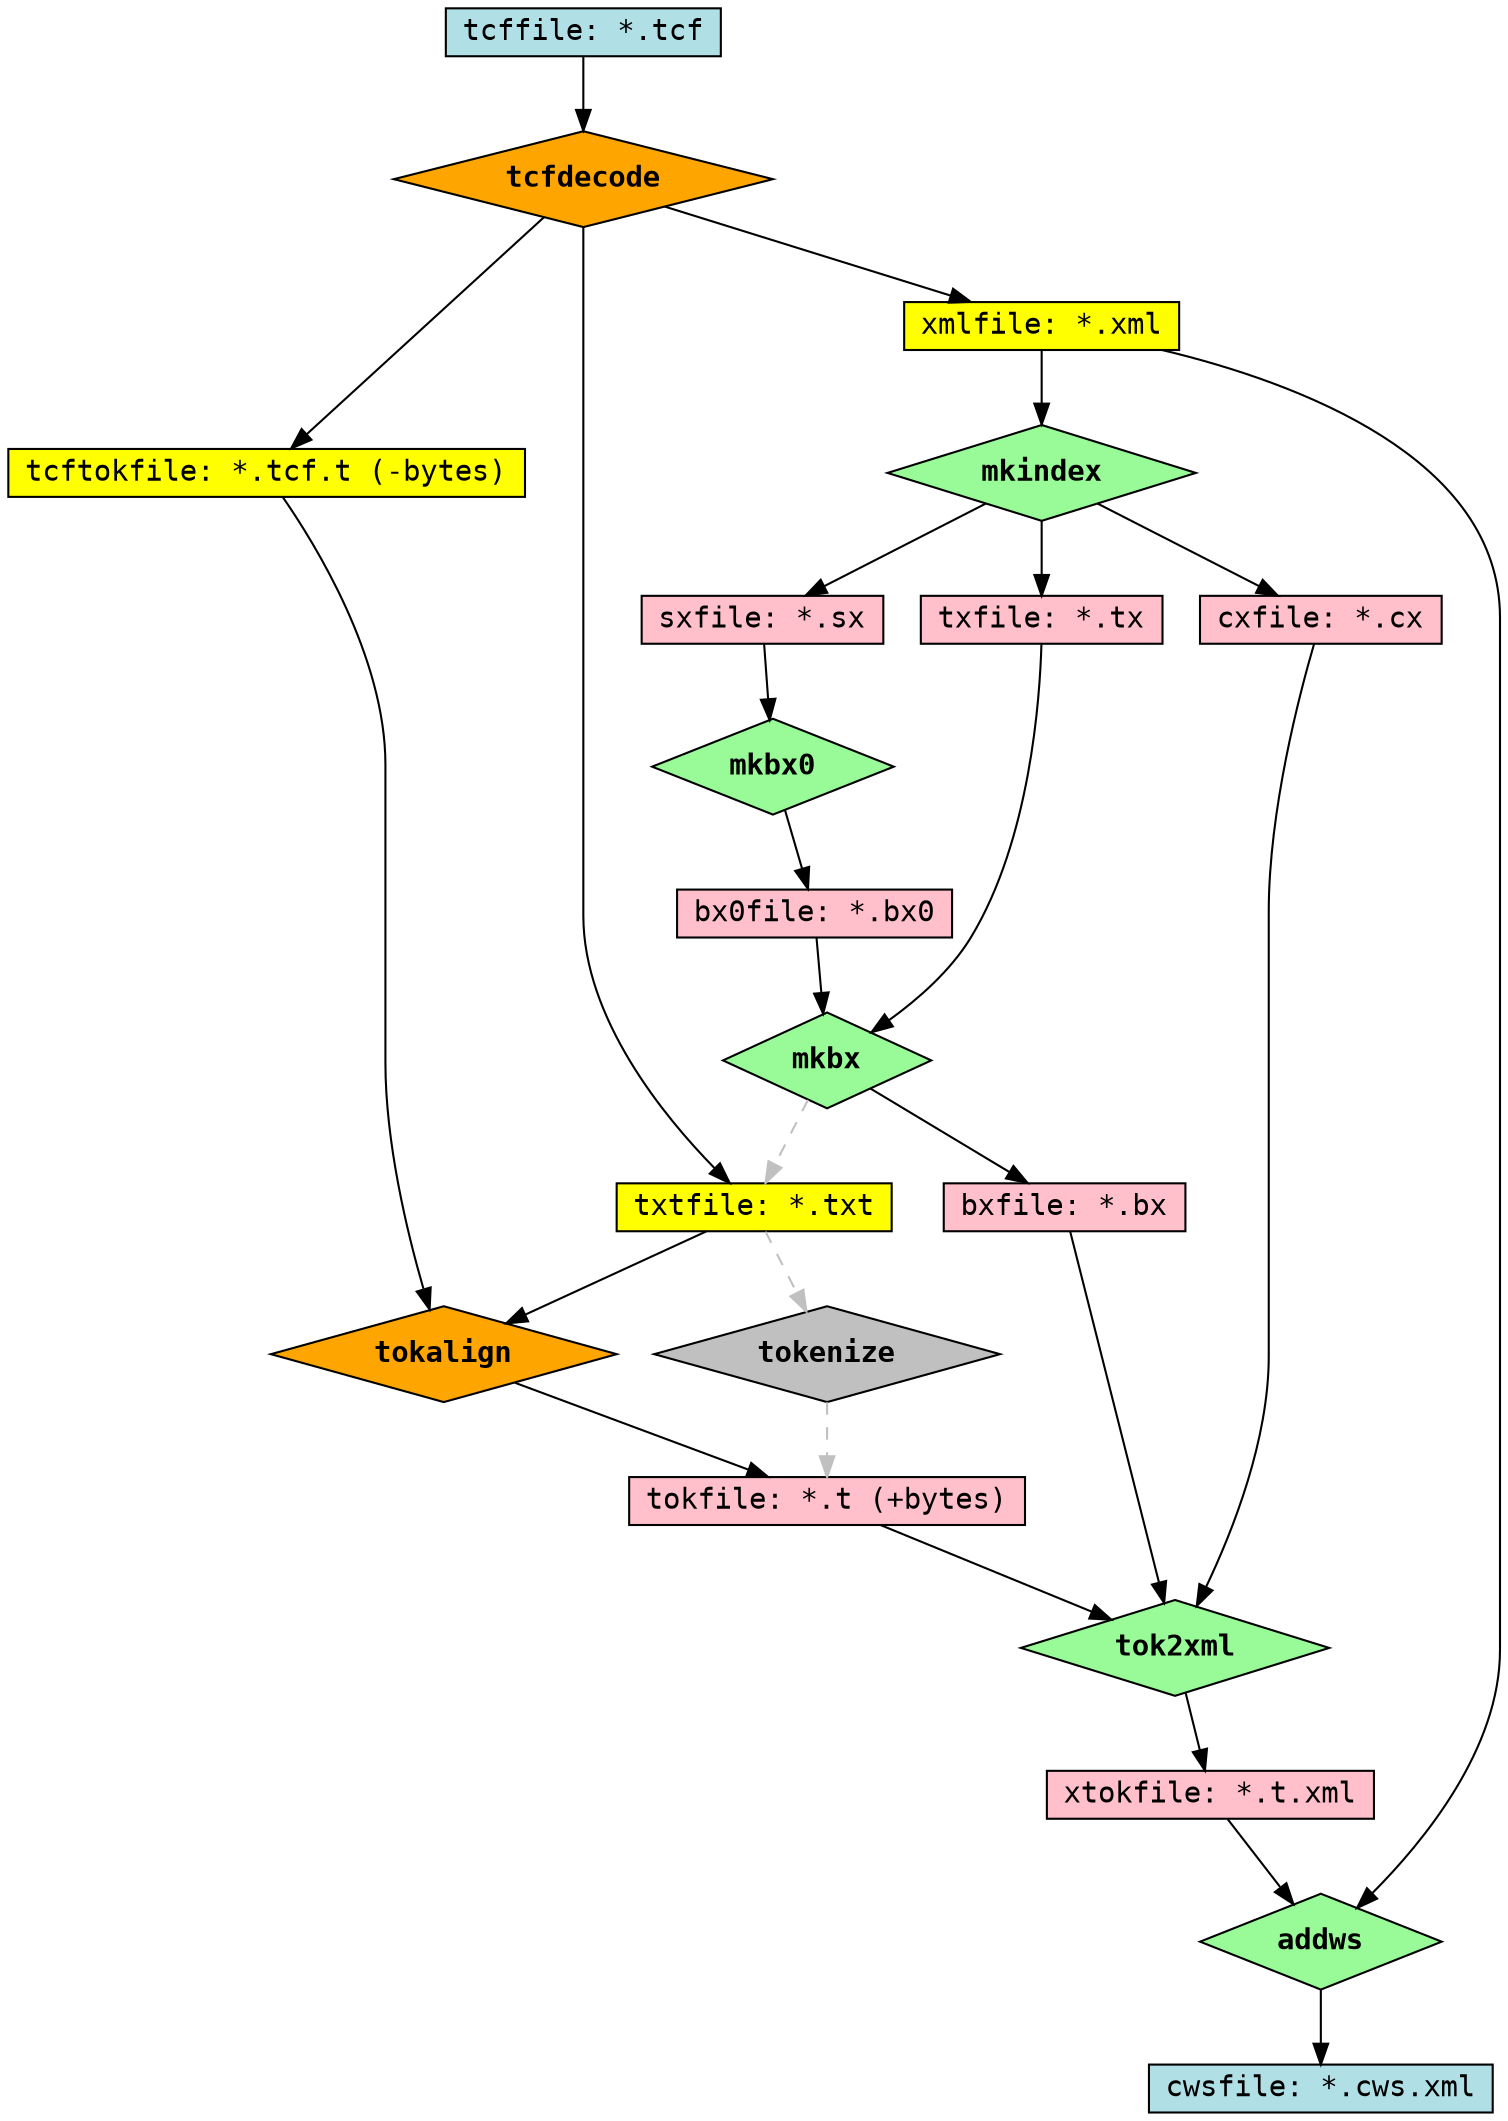 /* -*- Mode: C -*- */
digraph dataflow_perl_files {
  node [shape=rectangle,style=filled,fillcolor=pink,height=0.25,fontname="Courier"];
  edge [decorate=0,fontname="Courier"];

  //-- tcf stuff
  tcffile [label="tcffile: *.tcf",fillcolor=PowderBlue];

  tcfdecode [label="tcfdecode",shape=diamond,fillcolor=orange,fontname="Courier-Bold"];
  tcffile -> tcfdecode;

  tcftokfile [label="tcftokfile: *.tcf.t (-bytes)",fillcolor=yellow];
  tcfdecode -> txtfile;
  tcfdecode -> xmlfile;
  tcfdecode -> tcftokfile;

  tokalign [label="tokalign",shape=diamond,fillcolor=orange,fontname="Courier-Bold"];
  tcftokfile -> tokalign;
  txtfile -> tokalign;
  tokalign -> tokfile;

  //-- inherited
  xmlfile [label="xmlfile: *.xml",fillcolor=yellow]; //fillcolor=PowderBlue
  //add_c -> xmlfile;

  mkindex [label="mkindex",shape=diamond,fillcolor=PaleGreen,fontname="Courier-Bold"];
  xmlfile -> mkindex;

  sxfile [label="sxfile: *.sx"];
  txfile [label="txfile: *.tx"];
  cxfile [label="cxfile: *.cx"];
  mkindex -> cxfile;
  mkindex -> sxfile;
  mkindex -> txfile;
  {rank=same; cxfile sxfile txfile}

  mkbx0 [label="mkbx0",shape=diamond,fillcolor=PaleGreen,fontname="Courier-Bold"];
  sxfile -> mkbx0;
 
  bx0file [label="bx0file: *.bx0"];
  mkbx0 -> bx0file;

  mkbx [label="mkbx",shape=diamond,fillcolor=PaleGreen,fontname="Courier-Bold"];
  bx0file -> mkbx;
  txfile  -> mkbx;

  bxfile [label="bxfile: *.bx"];
  txtfile [label="txtfile: *.txt",fillcolor=yellow];
  mkbx -> bxfile;
  mkbx -> txtfile [style="dashed",color="grey"];
  {rank=same; bxfile txtfile}

  tokenize [label="tokenize",shape=diamond,fillcolor=grey,fontname="Courier-Bold",justify="left"];
  txtfile -> tokenize [style="dashed",color="grey"];

  tokfile [label="tokfile: *.t (+bytes)"];
  tokenize -> tokfile [style="dashed",color="grey"];

  xtokfile [label="xtokfile: *.t.xml"]; //fillcolor=PowderBlue

  //-- tok2xml via c prog
  tok2xml[label="tok2xml",shape=diamond,fillcolor=PaleGreen,fontname="Courier-Bold"];
  bxfile -> tok2xml;
  cxfile -> tok2xml;
  tokfile -> tok2xml;
  tok2xml -> xtokfile;

  //-- splice-in: w,s: addws module
  add_ws  [label="addws",shape=diamond,fillcolor=PaleGreen,fontname="Courier-Bold"];
  xtokfile -> add_ws;
  xmlfile  -> add_ws;
  add_ws   -> cwsfile;
  cwsfile [label="cwsfile: *.cws.xml",fillcolor=PowderBlue];

  //-- splice-in: generic id-based splice (e.g. cab)
  /*
  cab [label="dta-cab",shape=diamond,fillcolor=orange,fontname="Courier-Bold"];
  xtokfile -> cab;

  cabfile [label="-cabfile: *.cab.xml",fillcolor=yellow];
  cab -> cabfile;

  idsplice [label="idsplice",shape=diamond,fillcolor=PaleGreen,fontname="Courier-Bold"];
  cabfile -> idsplice;
  cwsfile -> idsplice;

  cwstfile [label="cwstfile: *.cwst.xml",fillcolor=PowderBlue];
  idsplice -> cwstfile;
  */
}
